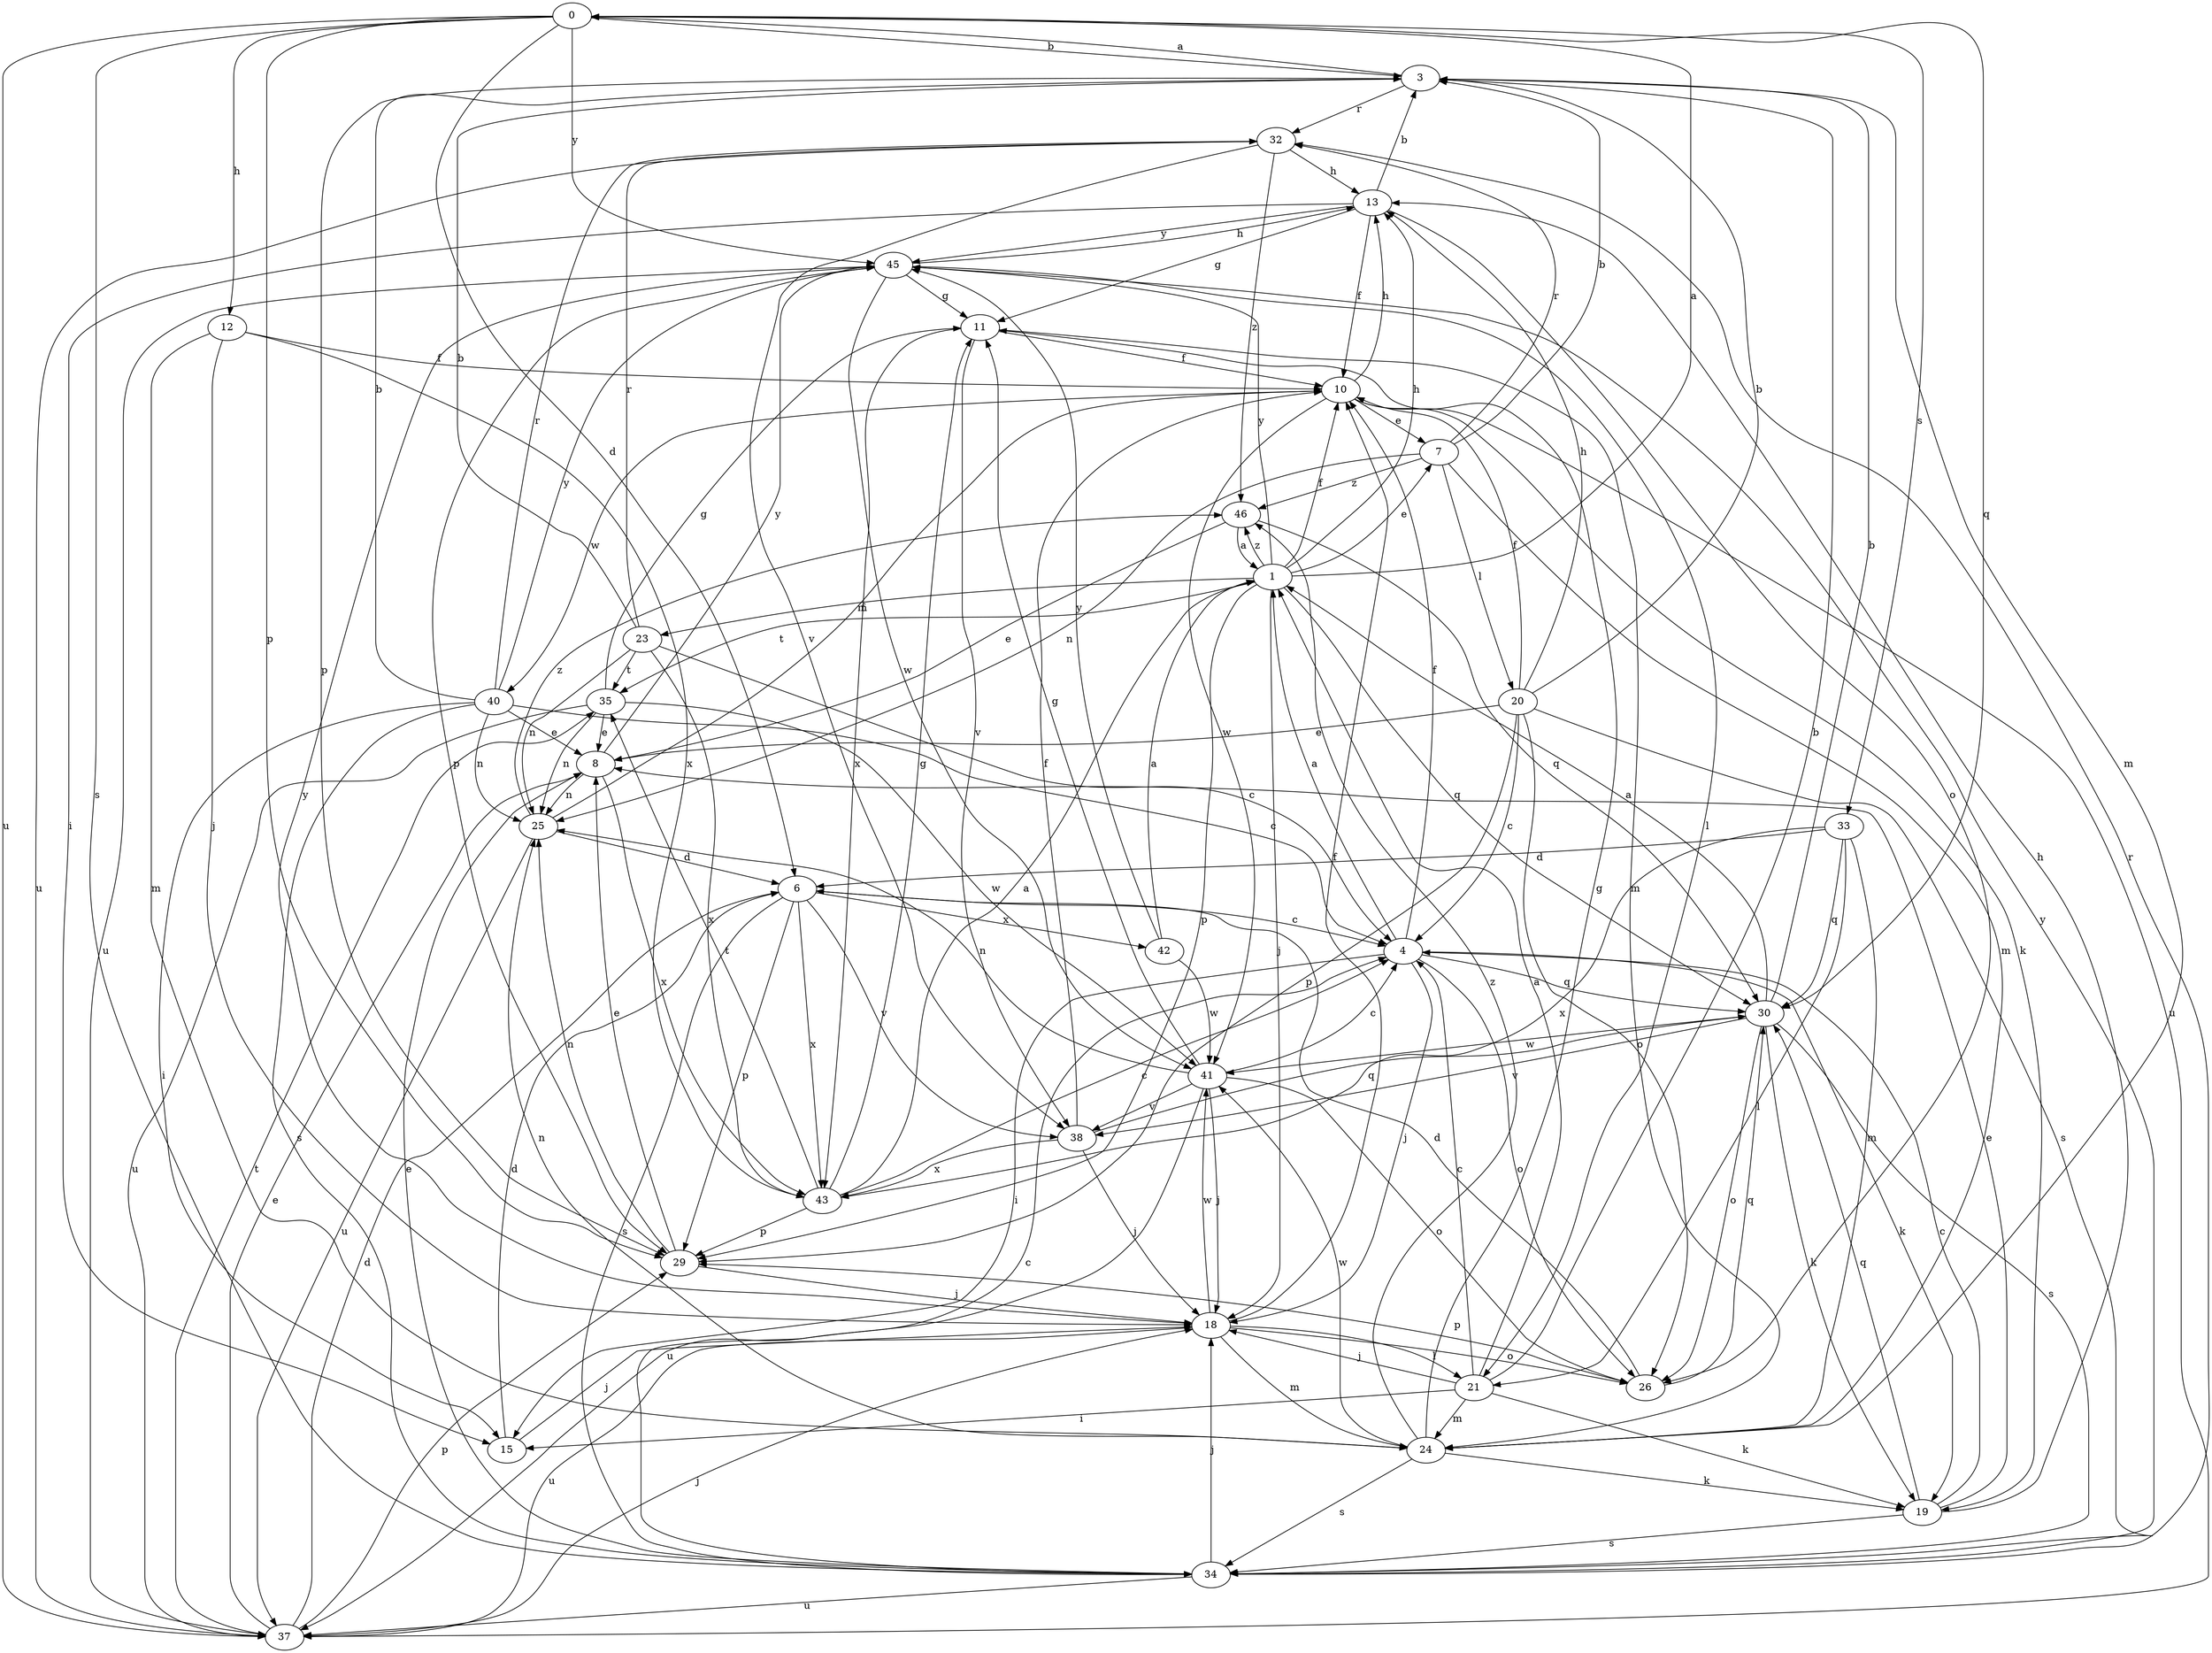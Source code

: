 strict digraph  {
0;
1;
3;
4;
6;
7;
8;
10;
11;
12;
13;
15;
18;
19;
20;
21;
23;
24;
25;
26;
29;
30;
32;
33;
34;
35;
37;
38;
40;
41;
42;
43;
45;
46;
0 -> 3  [label=b];
0 -> 6  [label=d];
0 -> 12  [label=h];
0 -> 29  [label=p];
0 -> 30  [label=q];
0 -> 33  [label=s];
0 -> 34  [label=s];
0 -> 37  [label=u];
0 -> 45  [label=y];
1 -> 0  [label=a];
1 -> 7  [label=e];
1 -> 10  [label=f];
1 -> 13  [label=h];
1 -> 18  [label=j];
1 -> 23  [label=m];
1 -> 29  [label=p];
1 -> 30  [label=q];
1 -> 35  [label=t];
1 -> 45  [label=y];
1 -> 46  [label=z];
3 -> 0  [label=a];
3 -> 24  [label=m];
3 -> 29  [label=p];
3 -> 32  [label=r];
4 -> 1  [label=a];
4 -> 10  [label=f];
4 -> 15  [label=i];
4 -> 18  [label=j];
4 -> 19  [label=k];
4 -> 26  [label=o];
4 -> 30  [label=q];
6 -> 4  [label=c];
6 -> 29  [label=p];
6 -> 34  [label=s];
6 -> 38  [label=v];
6 -> 42  [label=x];
6 -> 43  [label=x];
7 -> 3  [label=b];
7 -> 20  [label=l];
7 -> 24  [label=m];
7 -> 25  [label=n];
7 -> 32  [label=r];
7 -> 46  [label=z];
8 -> 25  [label=n];
8 -> 43  [label=x];
8 -> 45  [label=y];
10 -> 7  [label=e];
10 -> 13  [label=h];
10 -> 19  [label=k];
10 -> 37  [label=u];
10 -> 40  [label=w];
10 -> 41  [label=w];
11 -> 10  [label=f];
11 -> 24  [label=m];
11 -> 38  [label=v];
11 -> 43  [label=x];
12 -> 10  [label=f];
12 -> 18  [label=j];
12 -> 24  [label=m];
12 -> 43  [label=x];
13 -> 3  [label=b];
13 -> 10  [label=f];
13 -> 11  [label=g];
13 -> 15  [label=i];
13 -> 26  [label=o];
13 -> 45  [label=y];
15 -> 6  [label=d];
15 -> 18  [label=j];
18 -> 10  [label=f];
18 -> 21  [label=l];
18 -> 24  [label=m];
18 -> 26  [label=o];
18 -> 37  [label=u];
18 -> 41  [label=w];
18 -> 45  [label=y];
19 -> 4  [label=c];
19 -> 8  [label=e];
19 -> 13  [label=h];
19 -> 30  [label=q];
19 -> 34  [label=s];
20 -> 3  [label=b];
20 -> 4  [label=c];
20 -> 8  [label=e];
20 -> 10  [label=f];
20 -> 13  [label=h];
20 -> 26  [label=o];
20 -> 29  [label=p];
20 -> 34  [label=s];
21 -> 1  [label=a];
21 -> 3  [label=b];
21 -> 4  [label=c];
21 -> 15  [label=i];
21 -> 18  [label=j];
21 -> 19  [label=k];
21 -> 24  [label=m];
23 -> 3  [label=b];
23 -> 4  [label=c];
23 -> 25  [label=n];
23 -> 32  [label=r];
23 -> 35  [label=t];
23 -> 43  [label=x];
24 -> 11  [label=g];
24 -> 19  [label=k];
24 -> 25  [label=n];
24 -> 34  [label=s];
24 -> 41  [label=w];
24 -> 46  [label=z];
25 -> 6  [label=d];
25 -> 10  [label=f];
25 -> 37  [label=u];
25 -> 46  [label=z];
26 -> 6  [label=d];
26 -> 29  [label=p];
26 -> 30  [label=q];
29 -> 8  [label=e];
29 -> 18  [label=j];
29 -> 25  [label=n];
30 -> 1  [label=a];
30 -> 3  [label=b];
30 -> 19  [label=k];
30 -> 26  [label=o];
30 -> 34  [label=s];
30 -> 38  [label=v];
30 -> 41  [label=w];
32 -> 13  [label=h];
32 -> 37  [label=u];
32 -> 38  [label=v];
32 -> 46  [label=z];
33 -> 6  [label=d];
33 -> 21  [label=l];
33 -> 24  [label=m];
33 -> 30  [label=q];
33 -> 43  [label=x];
34 -> 4  [label=c];
34 -> 8  [label=e];
34 -> 18  [label=j];
34 -> 32  [label=r];
34 -> 37  [label=u];
34 -> 45  [label=y];
35 -> 8  [label=e];
35 -> 11  [label=g];
35 -> 25  [label=n];
35 -> 37  [label=u];
35 -> 41  [label=w];
37 -> 6  [label=d];
37 -> 8  [label=e];
37 -> 18  [label=j];
37 -> 29  [label=p];
37 -> 35  [label=t];
38 -> 10  [label=f];
38 -> 18  [label=j];
38 -> 30  [label=q];
38 -> 43  [label=x];
40 -> 3  [label=b];
40 -> 4  [label=c];
40 -> 8  [label=e];
40 -> 15  [label=i];
40 -> 25  [label=n];
40 -> 32  [label=r];
40 -> 34  [label=s];
40 -> 45  [label=y];
41 -> 4  [label=c];
41 -> 11  [label=g];
41 -> 18  [label=j];
41 -> 25  [label=n];
41 -> 26  [label=o];
41 -> 37  [label=u];
41 -> 38  [label=v];
42 -> 1  [label=a];
42 -> 41  [label=w];
42 -> 45  [label=y];
43 -> 1  [label=a];
43 -> 4  [label=c];
43 -> 11  [label=g];
43 -> 29  [label=p];
43 -> 35  [label=t];
45 -> 11  [label=g];
45 -> 13  [label=h];
45 -> 21  [label=l];
45 -> 29  [label=p];
45 -> 37  [label=u];
45 -> 41  [label=w];
46 -> 1  [label=a];
46 -> 8  [label=e];
46 -> 30  [label=q];
}
